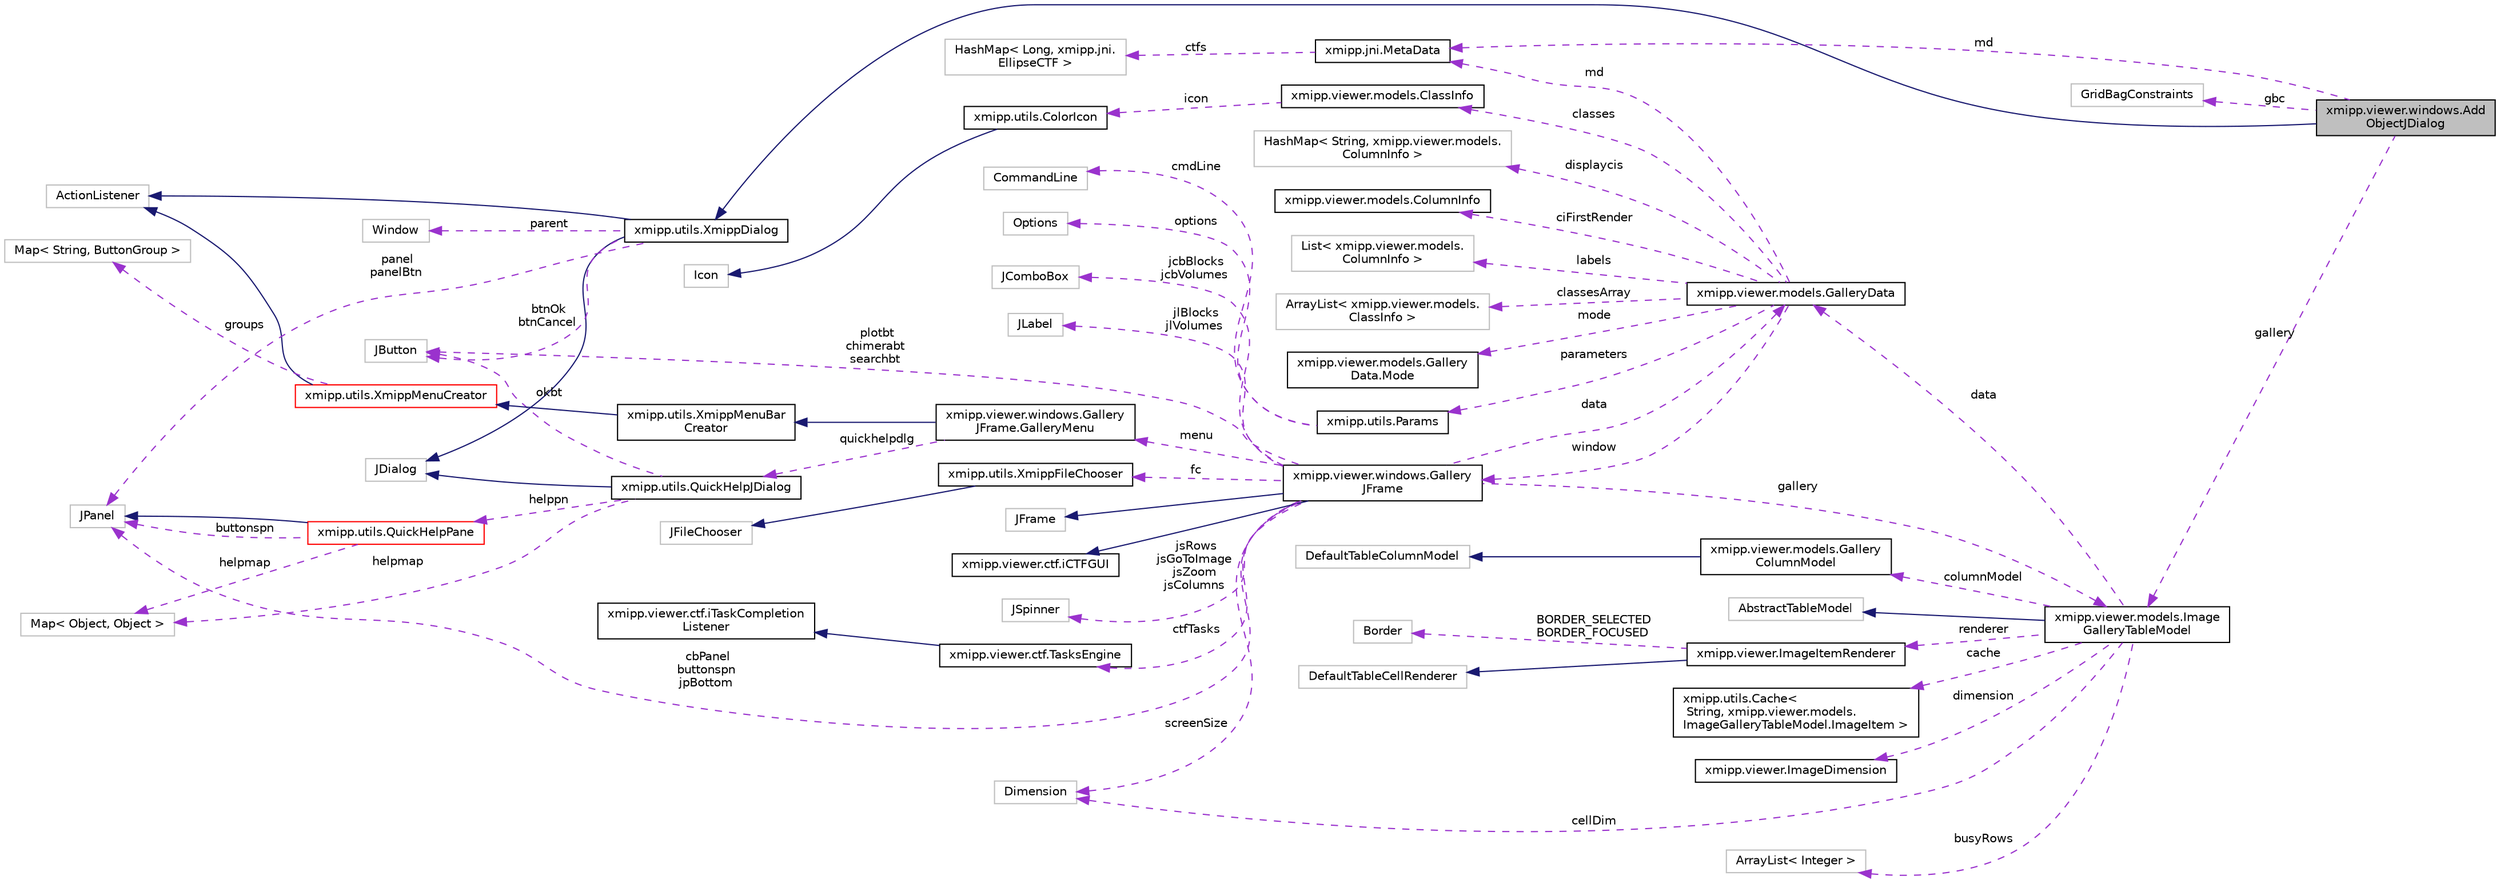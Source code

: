 digraph "xmipp.viewer.windows.AddObjectJDialog"
{
  edge [fontname="Helvetica",fontsize="10",labelfontname="Helvetica",labelfontsize="10"];
  node [fontname="Helvetica",fontsize="10",shape=record];
  rankdir="LR";
  Node4 [label="xmipp.viewer.windows.Add\lObjectJDialog",height=0.2,width=0.4,color="black", fillcolor="grey75", style="filled", fontcolor="black"];
  Node5 -> Node4 [dir="back",color="midnightblue",fontsize="10",style="solid",fontname="Helvetica"];
  Node5 [label="xmipp.utils.XmippDialog",height=0.2,width=0.4,color="black", fillcolor="white", style="filled",URL="$classxmipp_1_1utils_1_1XmippDialog.html"];
  Node6 -> Node5 [dir="back",color="midnightblue",fontsize="10",style="solid",fontname="Helvetica"];
  Node6 [label="JDialog",height=0.2,width=0.4,color="grey75", fillcolor="white", style="filled"];
  Node7 -> Node5 [dir="back",color="midnightblue",fontsize="10",style="solid",fontname="Helvetica"];
  Node7 [label="ActionListener",height=0.2,width=0.4,color="grey75", fillcolor="white", style="filled"];
  Node8 -> Node5 [dir="back",color="darkorchid3",fontsize="10",style="dashed",label=" btnOk\nbtnCancel" ,fontname="Helvetica"];
  Node8 [label="JButton",height=0.2,width=0.4,color="grey75", fillcolor="white", style="filled"];
  Node9 -> Node5 [dir="back",color="darkorchid3",fontsize="10",style="dashed",label=" parent" ,fontname="Helvetica"];
  Node9 [label="Window",height=0.2,width=0.4,color="grey75", fillcolor="white", style="filled"];
  Node10 -> Node5 [dir="back",color="darkorchid3",fontsize="10",style="dashed",label=" panel\npanelBtn" ,fontname="Helvetica"];
  Node10 [label="JPanel",height=0.2,width=0.4,color="grey75", fillcolor="white", style="filled"];
  Node11 -> Node4 [dir="back",color="darkorchid3",fontsize="10",style="dashed",label=" gbc" ,fontname="Helvetica"];
  Node11 [label="GridBagConstraints",height=0.2,width=0.4,color="grey75", fillcolor="white", style="filled"];
  Node12 -> Node4 [dir="back",color="darkorchid3",fontsize="10",style="dashed",label=" md" ,fontname="Helvetica"];
  Node12 [label="xmipp.jni.MetaData",height=0.2,width=0.4,color="black", fillcolor="white", style="filled",URL="$classxmipp_1_1jni_1_1MetaData.html"];
  Node13 -> Node12 [dir="back",color="darkorchid3",fontsize="10",style="dashed",label=" ctfs" ,fontname="Helvetica"];
  Node13 [label="HashMap\< Long, xmipp.jni.\lEllipseCTF \>",height=0.2,width=0.4,color="grey75", fillcolor="white", style="filled"];
  Node14 -> Node4 [dir="back",color="darkorchid3",fontsize="10",style="dashed",label=" gallery" ,fontname="Helvetica"];
  Node14 [label="xmipp.viewer.models.Image\lGalleryTableModel",height=0.2,width=0.4,color="black", fillcolor="white", style="filled",URL="$classxmipp_1_1viewer_1_1models_1_1ImageGalleryTableModel.html"];
  Node15 -> Node14 [dir="back",color="midnightblue",fontsize="10",style="solid",fontname="Helvetica"];
  Node15 [label="AbstractTableModel",height=0.2,width=0.4,color="grey75", fillcolor="white", style="filled"];
  Node16 -> Node14 [dir="back",color="darkorchid3",fontsize="10",style="dashed",label=" columnModel" ,fontname="Helvetica"];
  Node16 [label="xmipp.viewer.models.Gallery\lColumnModel",height=0.2,width=0.4,color="black", fillcolor="white", style="filled",URL="$classxmipp_1_1viewer_1_1models_1_1GalleryColumnModel.html"];
  Node17 -> Node16 [dir="back",color="midnightblue",fontsize="10",style="solid",fontname="Helvetica"];
  Node17 [label="DefaultTableColumnModel",height=0.2,width=0.4,color="grey75", fillcolor="white", style="filled"];
  Node18 -> Node14 [dir="back",color="darkorchid3",fontsize="10",style="dashed",label=" cache" ,fontname="Helvetica"];
  Node18 [label="xmipp.utils.Cache\<\l String, xmipp.viewer.models.\lImageGalleryTableModel.ImageItem \>",height=0.2,width=0.4,color="black", fillcolor="white", style="filled",URL="$classxmipp_1_1utils_1_1Cache.html"];
  Node19 -> Node14 [dir="back",color="darkorchid3",fontsize="10",style="dashed",label=" dimension" ,fontname="Helvetica"];
  Node19 [label="xmipp.viewer.ImageDimension",height=0.2,width=0.4,color="black", fillcolor="white", style="filled",URL="$classxmipp_1_1viewer_1_1ImageDimension.html"];
  Node20 -> Node14 [dir="back",color="darkorchid3",fontsize="10",style="dashed",label=" renderer" ,fontname="Helvetica"];
  Node20 [label="xmipp.viewer.ImageItemRenderer",height=0.2,width=0.4,color="black", fillcolor="white", style="filled",URL="$classxmipp_1_1viewer_1_1ImageItemRenderer.html"];
  Node21 -> Node20 [dir="back",color="midnightblue",fontsize="10",style="solid",fontname="Helvetica"];
  Node21 [label="DefaultTableCellRenderer",height=0.2,width=0.4,color="grey75", fillcolor="white", style="filled"];
  Node22 -> Node20 [dir="back",color="darkorchid3",fontsize="10",style="dashed",label=" BORDER_SELECTED\nBORDER_FOCUSED" ,fontname="Helvetica"];
  Node22 [label="Border",height=0.2,width=0.4,color="grey75", fillcolor="white", style="filled"];
  Node23 -> Node14 [dir="back",color="darkorchid3",fontsize="10",style="dashed",label=" busyRows" ,fontname="Helvetica"];
  Node23 [label="ArrayList\< Integer \>",height=0.2,width=0.4,color="grey75", fillcolor="white", style="filled"];
  Node24 -> Node14 [dir="back",color="darkorchid3",fontsize="10",style="dashed",label=" cellDim" ,fontname="Helvetica"];
  Node24 [label="Dimension",height=0.2,width=0.4,color="grey75", fillcolor="white", style="filled"];
  Node25 -> Node14 [dir="back",color="darkorchid3",fontsize="10",style="dashed",label=" data" ,fontname="Helvetica"];
  Node25 [label="xmipp.viewer.models.GalleryData",height=0.2,width=0.4,color="black", fillcolor="white", style="filled",URL="$classxmipp_1_1viewer_1_1models_1_1GalleryData.html"];
  Node26 -> Node25 [dir="back",color="darkorchid3",fontsize="10",style="dashed",label=" displaycis" ,fontname="Helvetica"];
  Node26 [label="HashMap\< String, xmipp.viewer.models.\lColumnInfo \>",height=0.2,width=0.4,color="grey75", fillcolor="white", style="filled"];
  Node27 -> Node25 [dir="back",color="darkorchid3",fontsize="10",style="dashed",label=" window" ,fontname="Helvetica"];
  Node27 [label="xmipp.viewer.windows.Gallery\lJFrame",height=0.2,width=0.4,color="black", fillcolor="white", style="filled",URL="$classxmipp_1_1viewer_1_1windows_1_1GalleryJFrame.html"];
  Node28 -> Node27 [dir="back",color="midnightblue",fontsize="10",style="solid",fontname="Helvetica"];
  Node28 [label="JFrame",height=0.2,width=0.4,color="grey75", fillcolor="white", style="filled"];
  Node29 -> Node27 [dir="back",color="midnightblue",fontsize="10",style="solid",fontname="Helvetica"];
  Node29 [label="xmipp.viewer.ctf.iCTFGUI",height=0.2,width=0.4,color="black", fillcolor="white", style="filled",URL="$interfacexmipp_1_1viewer_1_1ctf_1_1iCTFGUI.html"];
  Node8 -> Node27 [dir="back",color="darkorchid3",fontsize="10",style="dashed",label=" plotbt\nchimerabt\nsearchbt" ,fontname="Helvetica"];
  Node30 -> Node27 [dir="back",color="darkorchid3",fontsize="10",style="dashed",label=" jsRows\njsGoToImage\njsZoom\njsColumns" ,fontname="Helvetica"];
  Node30 [label="JSpinner",height=0.2,width=0.4,color="grey75", fillcolor="white", style="filled"];
  Node31 -> Node27 [dir="back",color="darkorchid3",fontsize="10",style="dashed",label=" fc" ,fontname="Helvetica"];
  Node31 [label="xmipp.utils.XmippFileChooser",height=0.2,width=0.4,color="black", fillcolor="white", style="filled",URL="$classxmipp_1_1utils_1_1XmippFileChooser.html"];
  Node32 -> Node31 [dir="back",color="midnightblue",fontsize="10",style="solid",fontname="Helvetica"];
  Node32 [label="JFileChooser",height=0.2,width=0.4,color="grey75", fillcolor="white", style="filled"];
  Node14 -> Node27 [dir="back",color="darkorchid3",fontsize="10",style="dashed",label=" gallery" ,fontname="Helvetica"];
  Node24 -> Node27 [dir="back",color="darkorchid3",fontsize="10",style="dashed",label=" screenSize" ,fontname="Helvetica"];
  Node33 -> Node27 [dir="back",color="darkorchid3",fontsize="10",style="dashed",label=" ctfTasks" ,fontname="Helvetica"];
  Node33 [label="xmipp.viewer.ctf.TasksEngine",height=0.2,width=0.4,color="black", fillcolor="white", style="filled",URL="$classxmipp_1_1viewer_1_1ctf_1_1TasksEngine.html"];
  Node34 -> Node33 [dir="back",color="midnightblue",fontsize="10",style="solid",fontname="Helvetica"];
  Node34 [label="xmipp.viewer.ctf.iTaskCompletion\lListener",height=0.2,width=0.4,color="black", fillcolor="white", style="filled",URL="$interfacexmipp_1_1viewer_1_1ctf_1_1iTaskCompletionListener.html"];
  Node35 -> Node27 [dir="back",color="darkorchid3",fontsize="10",style="dashed",label=" jcbBlocks\njcbVolumes" ,fontname="Helvetica"];
  Node35 [label="JComboBox",height=0.2,width=0.4,color="grey75", fillcolor="white", style="filled"];
  Node36 -> Node27 [dir="back",color="darkorchid3",fontsize="10",style="dashed",label=" jlBlocks\njlVolumes" ,fontname="Helvetica"];
  Node36 [label="JLabel",height=0.2,width=0.4,color="grey75", fillcolor="white", style="filled"];
  Node10 -> Node27 [dir="back",color="darkorchid3",fontsize="10",style="dashed",label=" cbPanel\nbuttonspn\njpBottom" ,fontname="Helvetica"];
  Node25 -> Node27 [dir="back",color="darkorchid3",fontsize="10",style="dashed",label=" data" ,fontname="Helvetica"];
  Node37 -> Node27 [dir="back",color="darkorchid3",fontsize="10",style="dashed",label=" menu" ,fontname="Helvetica"];
  Node37 [label="xmipp.viewer.windows.Gallery\lJFrame.GalleryMenu",height=0.2,width=0.4,color="black", fillcolor="white", style="filled",URL="$classxmipp_1_1viewer_1_1windows_1_1GalleryJFrame_1_1GalleryMenu.html"];
  Node38 -> Node37 [dir="back",color="midnightblue",fontsize="10",style="solid",fontname="Helvetica"];
  Node38 [label="xmipp.utils.XmippMenuBar\lCreator",height=0.2,width=0.4,color="black", fillcolor="white", style="filled",URL="$classxmipp_1_1utils_1_1XmippMenuBarCreator.html"];
  Node39 -> Node38 [dir="back",color="midnightblue",fontsize="10",style="solid",fontname="Helvetica"];
  Node39 [label="xmipp.utils.XmippMenuCreator",height=0.2,width=0.4,color="red", fillcolor="white", style="filled",URL="$classxmipp_1_1utils_1_1XmippMenuCreator.html"];
  Node7 -> Node39 [dir="back",color="midnightblue",fontsize="10",style="solid",fontname="Helvetica"];
  Node40 -> Node39 [dir="back",color="darkorchid3",fontsize="10",style="dashed",label=" groups" ,fontname="Helvetica"];
  Node40 [label="Map\< String, ButtonGroup \>",height=0.2,width=0.4,color="grey75", fillcolor="white", style="filled"];
  Node43 -> Node37 [dir="back",color="darkorchid3",fontsize="10",style="dashed",label=" quickhelpdlg" ,fontname="Helvetica"];
  Node43 [label="xmipp.utils.QuickHelpJDialog",height=0.2,width=0.4,color="black", fillcolor="white", style="filled",URL="$classxmipp_1_1utils_1_1QuickHelpJDialog.html"];
  Node6 -> Node43 [dir="back",color="midnightblue",fontsize="10",style="solid",fontname="Helvetica"];
  Node8 -> Node43 [dir="back",color="darkorchid3",fontsize="10",style="dashed",label=" okbt" ,fontname="Helvetica"];
  Node44 -> Node43 [dir="back",color="darkorchid3",fontsize="10",style="dashed",label=" helppn" ,fontname="Helvetica"];
  Node44 [label="xmipp.utils.QuickHelpPane",height=0.2,width=0.4,color="red", fillcolor="white", style="filled",URL="$classxmipp_1_1utils_1_1QuickHelpPane.html"];
  Node10 -> Node44 [dir="back",color="midnightblue",fontsize="10",style="solid",fontname="Helvetica"];
  Node10 -> Node44 [dir="back",color="darkorchid3",fontsize="10",style="dashed",label=" buttonspn" ,fontname="Helvetica"];
  Node46 -> Node44 [dir="back",color="darkorchid3",fontsize="10",style="dashed",label=" helpmap" ,fontname="Helvetica"];
  Node46 [label="Map\< Object, Object \>",height=0.2,width=0.4,color="grey75", fillcolor="white", style="filled"];
  Node46 -> Node43 [dir="back",color="darkorchid3",fontsize="10",style="dashed",label=" helpmap" ,fontname="Helvetica"];
  Node47 -> Node25 [dir="back",color="darkorchid3",fontsize="10",style="dashed",label=" ciFirstRender" ,fontname="Helvetica"];
  Node47 [label="xmipp.viewer.models.ColumnInfo",height=0.2,width=0.4,color="black", fillcolor="white", style="filled",URL="$classxmipp_1_1viewer_1_1models_1_1ColumnInfo.html"];
  Node48 -> Node25 [dir="back",color="darkorchid3",fontsize="10",style="dashed",label=" labels" ,fontname="Helvetica"];
  Node48 [label="List\< xmipp.viewer.models.\lColumnInfo \>",height=0.2,width=0.4,color="grey75", fillcolor="white", style="filled"];
  Node12 -> Node25 [dir="back",color="darkorchid3",fontsize="10",style="dashed",label=" md" ,fontname="Helvetica"];
  Node49 -> Node25 [dir="back",color="darkorchid3",fontsize="10",style="dashed",label=" classes" ,fontname="Helvetica"];
  Node49 [label="xmipp.viewer.models.ClassInfo",height=0.2,width=0.4,color="black", fillcolor="white", style="filled",URL="$classxmipp_1_1viewer_1_1models_1_1ClassInfo.html"];
  Node50 -> Node49 [dir="back",color="darkorchid3",fontsize="10",style="dashed",label=" icon" ,fontname="Helvetica"];
  Node50 [label="xmipp.utils.ColorIcon",height=0.2,width=0.4,color="black", fillcolor="white", style="filled",URL="$classxmipp_1_1utils_1_1ColorIcon.html"];
  Node51 -> Node50 [dir="back",color="midnightblue",fontsize="10",style="solid",fontname="Helvetica"];
  Node51 [label="Icon",height=0.2,width=0.4,color="grey75", fillcolor="white", style="filled"];
  Node52 -> Node25 [dir="back",color="darkorchid3",fontsize="10",style="dashed",label=" classesArray" ,fontname="Helvetica"];
  Node52 [label="ArrayList\< xmipp.viewer.models.\lClassInfo \>",height=0.2,width=0.4,color="grey75", fillcolor="white", style="filled"];
  Node53 -> Node25 [dir="back",color="darkorchid3",fontsize="10",style="dashed",label=" mode" ,fontname="Helvetica"];
  Node53 [label="xmipp.viewer.models.Gallery\lData.Mode",height=0.2,width=0.4,color="black", fillcolor="white", style="filled",URL="$enumxmipp_1_1viewer_1_1models_1_1GalleryData_1_1Mode.html"];
  Node54 -> Node25 [dir="back",color="darkorchid3",fontsize="10",style="dashed",label=" parameters" ,fontname="Helvetica"];
  Node54 [label="xmipp.utils.Params",height=0.2,width=0.4,color="black", fillcolor="white", style="filled",URL="$classxmipp_1_1utils_1_1Params.html"];
  Node55 -> Node54 [dir="back",color="darkorchid3",fontsize="10",style="dashed",label=" options" ,fontname="Helvetica"];
  Node55 [label="Options",height=0.2,width=0.4,color="grey75", fillcolor="white", style="filled"];
  Node56 -> Node54 [dir="back",color="darkorchid3",fontsize="10",style="dashed",label=" cmdLine" ,fontname="Helvetica"];
  Node56 [label="CommandLine",height=0.2,width=0.4,color="grey75", fillcolor="white", style="filled"];
}
